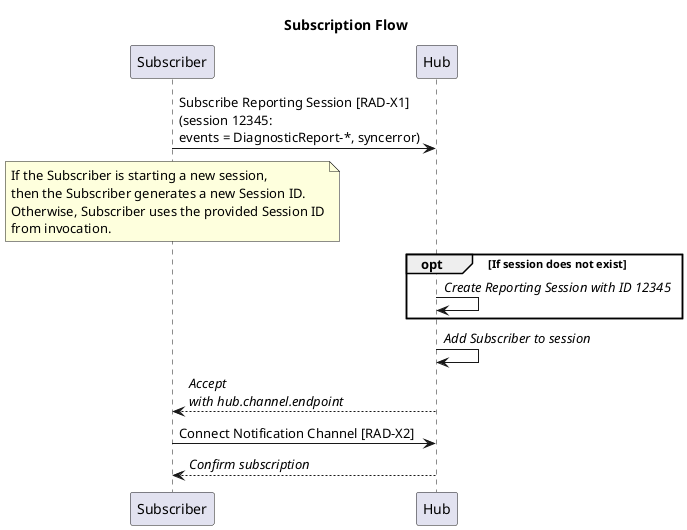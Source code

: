 @startuml

title Subscription Flow

participant Subscriber as Sub
participant Hub as Hub

Sub->Hub: Subscribe Reporting Session [RAD-X1]\n(session 12345:\nevents = DiagnosticReport-*, syncerror)

note over Sub
If the Subscriber is starting a new session,
then the Subscriber generates a new Session ID.
Otherwise, Subscriber uses the provided Session ID
from invocation.
end note

opt If session does not exist
Hub->Hub: //Create Reporting Session with ID 12345//
end

Hub->Hub: //Add Subscriber to session//

Hub-->Sub: //Accept//\n//with hub.channel.endpoint//
Sub->Hub: Connect Notification Channel [RAD-X2]
Hub-->Sub: //Confirm subscription//

@enduml